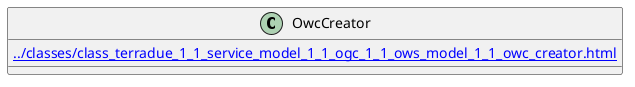 @startuml
class OwcCreator {
[[../classes/class_terradue_1_1_service_model_1_1_ogc_1_1_ows_model_1_1_owc_creator.html]]
}
@enduml
